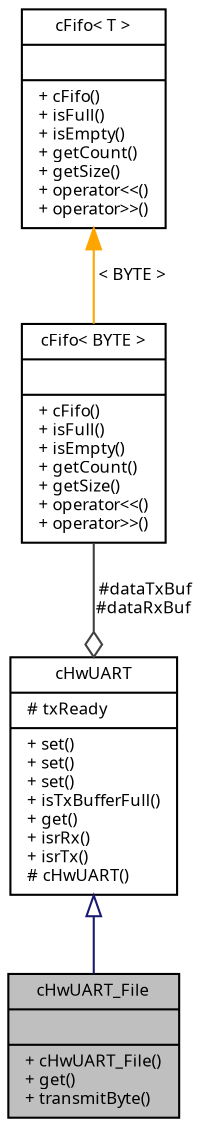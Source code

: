 digraph "cHwUART_File"
{
  edge [fontname="Sans",fontsize="8",labelfontname="Sans",labelfontsize="8"];
  node [fontname="Sans",fontsize="8",shape=record];
  Node1 [label="{cHwUART_File\n||+ cHwUART_File()\l+ get()\l+ transmitByte()\l}",height=0.2,width=0.4,color="black", fillcolor="grey75", style="filled", fontcolor="black"];
  Node2 -> Node1 [dir="back",color="midnightblue",fontsize="8",style="solid",arrowtail="onormal",fontname="Sans"];
  Node2 [label="{cHwUART\n|# txReady\l|+ set()\l+ set()\l+ set()\l+ isTxBufferFull()\l+ get()\l+ isrRx()\l+ isrTx()\l# cHwUART()\l}",height=0.2,width=0.4,color="black", fillcolor="white", style="filled",URL="$classc_hw_u_a_r_t.html",tooltip="Abstract class supporting the UART hardware. "];
  Node3 -> Node2 [color="grey25",fontsize="8",style="solid",label=" #dataTxBuf\n#dataRxBuf" ,arrowhead="odiamond",fontname="Sans"];
  Node3 [label="{cFifo\< BYTE \>\n||+ cFifo()\l+ isFull()\l+ isEmpty()\l+ getCount()\l+ getSize()\l+ operator\<\<()\l+ operator\>\>()\l}",height=0.2,width=0.4,color="black", fillcolor="white", style="filled",URL="$classc_fifo.html"];
  Node4 -> Node3 [dir="back",color="orange",fontsize="8",style="solid",label=" \< BYTE \>" ,fontname="Sans"];
  Node4 [label="{cFifo\< T \>\n||+ cFifo()\l+ isFull()\l+ isEmpty()\l+ getCount()\l+ getSize()\l+ operator\<\<()\l+ operator\>\>()\l}",height=0.2,width=0.4,color="black", fillcolor="white", style="filled",URL="$classc_fifo.html",tooltip="First-In-First-Out memory. "];
}
